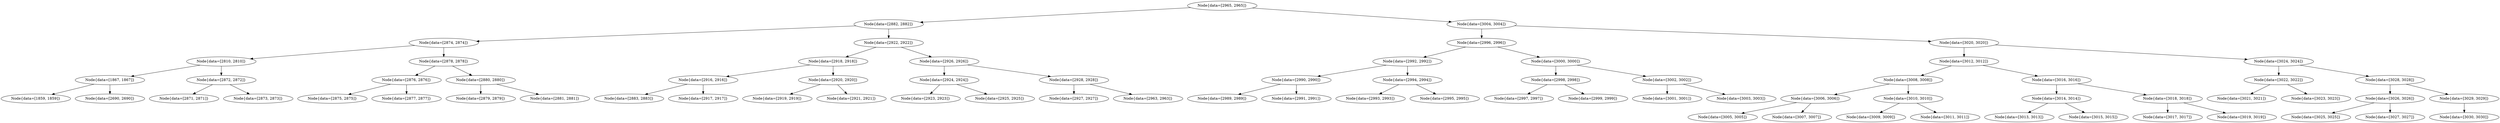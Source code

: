 digraph G{
820230096 [label="Node{data=[2965, 2965]}"]
820230096 -> 1891549125
1891549125 [label="Node{data=[2882, 2882]}"]
1891549125 -> 1304534361
1304534361 [label="Node{data=[2874, 2874]}"]
1304534361 -> 526318751
526318751 [label="Node{data=[2810, 2810]}"]
526318751 -> 850298259
850298259 [label="Node{data=[1867, 1867]}"]
850298259 -> 938169492
938169492 [label="Node{data=[1859, 1859]}"]
850298259 -> 1988176997
1988176997 [label="Node{data=[2690, 2690]}"]
526318751 -> 508795950
508795950 [label="Node{data=[2872, 2872]}"]
508795950 -> 1486291050
1486291050 [label="Node{data=[2871, 2871]}"]
508795950 -> 901099544
901099544 [label="Node{data=[2873, 2873]}"]
1304534361 -> 1244156111
1244156111 [label="Node{data=[2878, 2878]}"]
1244156111 -> 1209534280
1209534280 [label="Node{data=[2876, 2876]}"]
1209534280 -> 678222449
678222449 [label="Node{data=[2875, 2875]}"]
1209534280 -> 817994260
817994260 [label="Node{data=[2877, 2877]}"]
1244156111 -> 946277099
946277099 [label="Node{data=[2880, 2880]}"]
946277099 -> 810383592
810383592 [label="Node{data=[2879, 2879]}"]
946277099 -> 2126283714
2126283714 [label="Node{data=[2881, 2881]}"]
1891549125 -> 1108457275
1108457275 [label="Node{data=[2922, 2922]}"]
1108457275 -> 1117904320
1117904320 [label="Node{data=[2918, 2918]}"]
1117904320 -> 435189572
435189572 [label="Node{data=[2916, 2916]}"]
435189572 -> 55067947
55067947 [label="Node{data=[2883, 2883]}"]
435189572 -> 1278181910
1278181910 [label="Node{data=[2917, 2917]}"]
1117904320 -> 11274638
11274638 [label="Node{data=[2920, 2920]}"]
11274638 -> 444339336
444339336 [label="Node{data=[2919, 2919]}"]
11274638 -> 1532787697
1532787697 [label="Node{data=[2921, 2921]}"]
1108457275 -> 1809018302
1809018302 [label="Node{data=[2926, 2926]}"]
1809018302 -> 190052659
190052659 [label="Node{data=[2924, 2924]}"]
190052659 -> 1911649413
1911649413 [label="Node{data=[2923, 2923]}"]
190052659 -> 1229589177
1229589177 [label="Node{data=[2925, 2925]}"]
1809018302 -> 956571827
956571827 [label="Node{data=[2928, 2928]}"]
956571827 -> 755682497
755682497 [label="Node{data=[2927, 2927]}"]
956571827 -> 1470480569
1470480569 [label="Node{data=[2963, 2963]}"]
820230096 -> 1319307062
1319307062 [label="Node{data=[3004, 3004]}"]
1319307062 -> 1446684649
1446684649 [label="Node{data=[2996, 2996]}"]
1446684649 -> 757925163
757925163 [label="Node{data=[2992, 2992]}"]
757925163 -> 1416931391
1416931391 [label="Node{data=[2990, 2990]}"]
1416931391 -> 37265200
37265200 [label="Node{data=[2989, 2989]}"]
1416931391 -> 29259121
29259121 [label="Node{data=[2991, 2991]}"]
757925163 -> 1157577776
1157577776 [label="Node{data=[2994, 2994]}"]
1157577776 -> 901464512
901464512 [label="Node{data=[2993, 2993]}"]
1157577776 -> 1941735768
1941735768 [label="Node{data=[2995, 2995]}"]
1446684649 -> 31158179
31158179 [label="Node{data=[3000, 3000]}"]
31158179 -> 1022938388
1022938388 [label="Node{data=[2998, 2998]}"]
1022938388 -> 1394753034
1394753034 [label="Node{data=[2997, 2997]}"]
1022938388 -> 1145277311
1145277311 [label="Node{data=[2999, 2999]}"]
31158179 -> 507462179
507462179 [label="Node{data=[3002, 3002]}"]
507462179 -> 1683340445
1683340445 [label="Node{data=[3001, 3001]}"]
507462179 -> 650452083
650452083 [label="Node{data=[3003, 3003]}"]
1319307062 -> 2114282407
2114282407 [label="Node{data=[3020, 3020]}"]
2114282407 -> 449779742
449779742 [label="Node{data=[3012, 3012]}"]
449779742 -> 1396174478
1396174478 [label="Node{data=[3008, 3008]}"]
1396174478 -> 1570723359
1570723359 [label="Node{data=[3006, 3006]}"]
1570723359 -> 147988048
147988048 [label="Node{data=[3005, 3005]}"]
1570723359 -> 1782577340
1782577340 [label="Node{data=[3007, 3007]}"]
1396174478 -> 101726443
101726443 [label="Node{data=[3010, 3010]}"]
101726443 -> 563653016
563653016 [label="Node{data=[3009, 3009]}"]
101726443 -> 958403429
958403429 [label="Node{data=[3011, 3011]}"]
449779742 -> 751822565
751822565 [label="Node{data=[3016, 3016]}"]
751822565 -> 723469559
723469559 [label="Node{data=[3014, 3014]}"]
723469559 -> 1328540773
1328540773 [label="Node{data=[3013, 3013]}"]
723469559 -> 1982686686
1982686686 [label="Node{data=[3015, 3015]}"]
751822565 -> 621169968
621169968 [label="Node{data=[3018, 3018]}"]
621169968 -> 1953467803
1953467803 [label="Node{data=[3017, 3017]}"]
621169968 -> 1142098871
1142098871 [label="Node{data=[3019, 3019]}"]
2114282407 -> 1502451070
1502451070 [label="Node{data=[3024, 3024]}"]
1502451070 -> 1324690610
1324690610 [label="Node{data=[3022, 3022]}"]
1324690610 -> 1191076770
1191076770 [label="Node{data=[3021, 3021]}"]
1324690610 -> 443319929
443319929 [label="Node{data=[3023, 3023]}"]
1502451070 -> 805291567
805291567 [label="Node{data=[3028, 3028]}"]
805291567 -> 1208549342
1208549342 [label="Node{data=[3026, 3026]}"]
1208549342 -> 2111731214
2111731214 [label="Node{data=[3025, 3025]}"]
1208549342 -> 67074178
67074178 [label="Node{data=[3027, 3027]}"]
805291567 -> 1382029420
1382029420 [label="Node{data=[3029, 3029]}"]
1382029420 -> 1561983985
1561983985 [label="Node{data=[3030, 3030]}"]
}